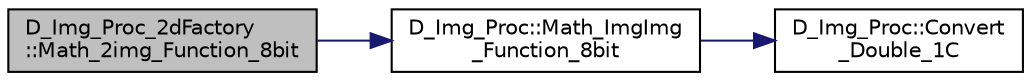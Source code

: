 digraph "D_Img_Proc_2dFactory::Math_2img_Function_8bit"
{
 // LATEX_PDF_SIZE
  edge [fontname="Helvetica",fontsize="10",labelfontname="Helvetica",labelfontsize="10"];
  node [fontname="Helvetica",fontsize="10",shape=record];
  rankdir="LR";
  Node1 [label="D_Img_Proc_2dFactory\l::Math_2img_Function_8bit",height=0.2,width=0.4,color="black", fillcolor="grey75", style="filled", fontcolor="black",tooltip=" "];
  Node1 -> Node2 [color="midnightblue",fontsize="10",style="solid"];
  Node2 [label="D_Img_Proc::Math_ImgImg\l_Function_8bit",height=0.2,width=0.4,color="black", fillcolor="white", style="filled",URL="$class_d___img___proc.html#a51fa698ac4521a1ad28edccfc55fd473",tooltip=" "];
  Node2 -> Node3 [color="midnightblue",fontsize="10",style="solid"];
  Node3 [label="D_Img_Proc::Convert\l_Double_1C",height=0.2,width=0.4,color="black", fillcolor="white", style="filled",URL="$class_d___img___proc.html#a93d59306a4eb6cdd9eae2b1ea10f4cc8",tooltip=" "];
}
